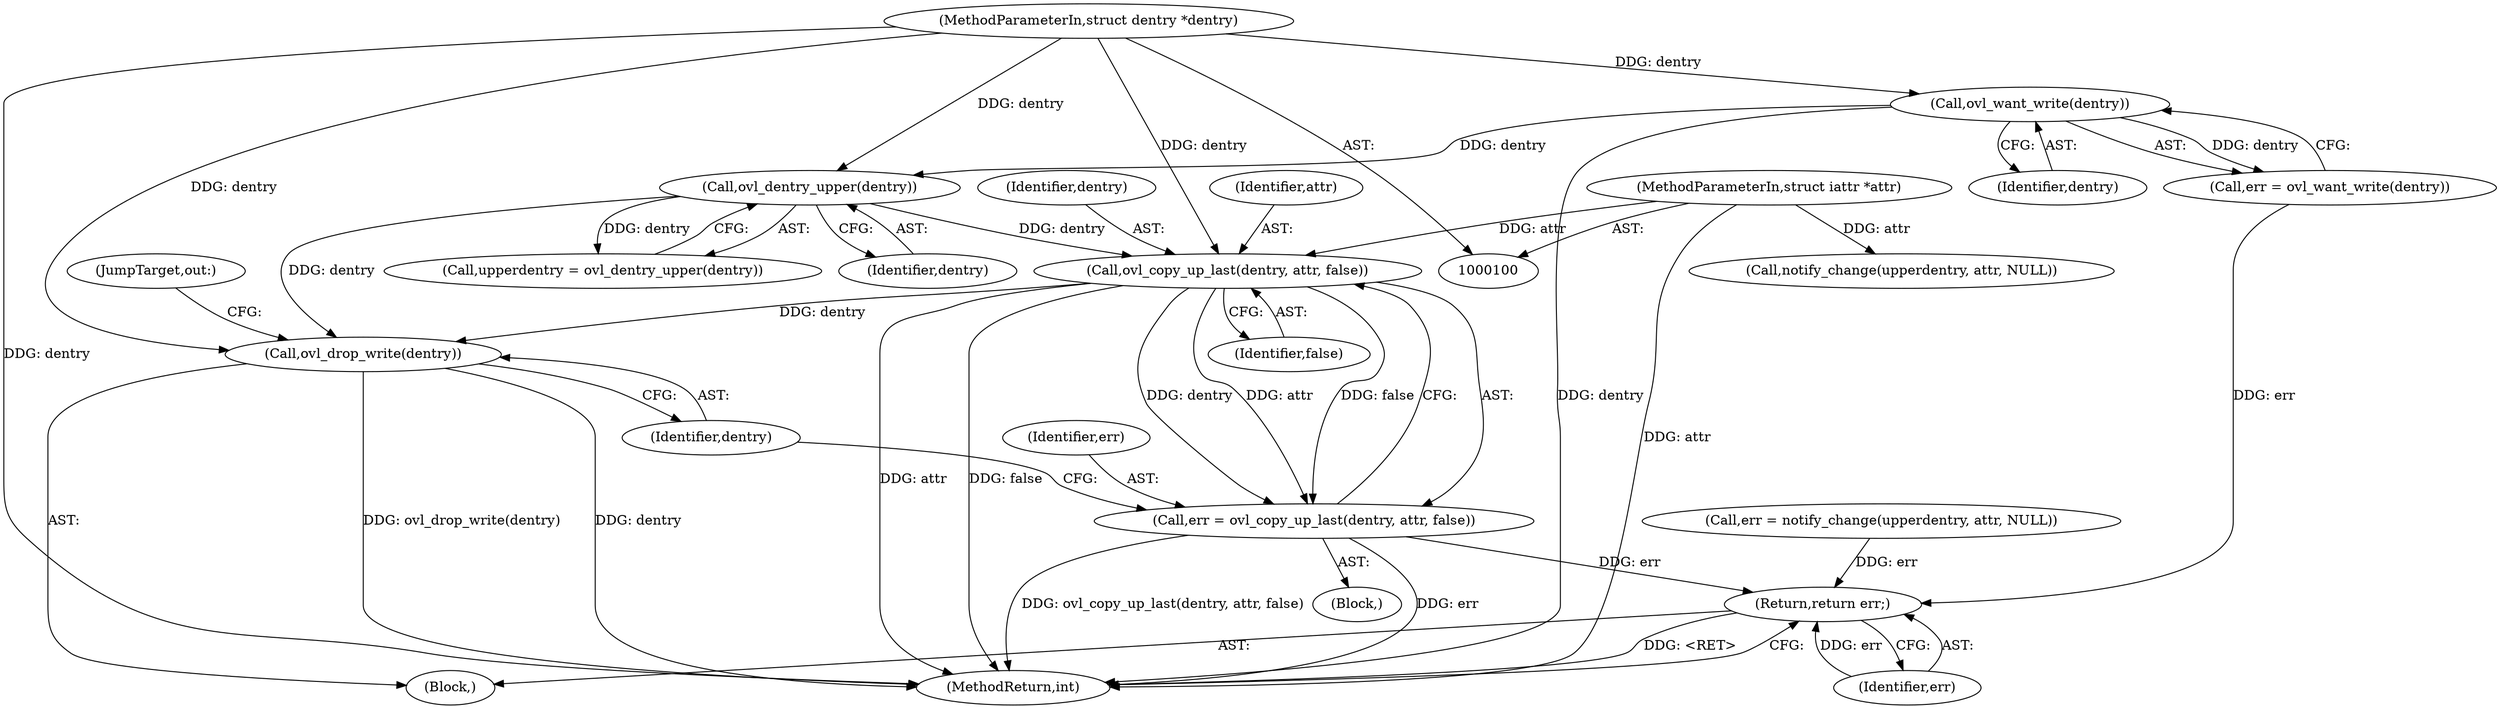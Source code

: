 digraph "0_linux_acff81ec2c79492b180fade3c2894425cd35a545@API" {
"1000144" [label="(Call,ovl_copy_up_last(dentry, attr, false))"];
"1000115" [label="(Call,ovl_dentry_upper(dentry))"];
"1000108" [label="(Call,ovl_want_write(dentry))"];
"1000101" [label="(MethodParameterIn,struct dentry *dentry)"];
"1000102" [label="(MethodParameterIn,struct iattr *attr)"];
"1000142" [label="(Call,err = ovl_copy_up_last(dentry, attr, false))"];
"1000151" [label="(Return,return err;)"];
"1000148" [label="(Call,ovl_drop_write(dentry))"];
"1000109" [label="(Identifier,dentry)"];
"1000150" [label="(JumpTarget,out:)"];
"1000101" [label="(MethodParameterIn,struct dentry *dentry)"];
"1000116" [label="(Identifier,dentry)"];
"1000146" [label="(Identifier,attr)"];
"1000144" [label="(Call,ovl_copy_up_last(dentry, attr, false))"];
"1000129" [label="(Call,notify_change(upperdentry, attr, NULL))"];
"1000142" [label="(Call,err = ovl_copy_up_last(dentry, attr, false))"];
"1000115" [label="(Call,ovl_dentry_upper(dentry))"];
"1000153" [label="(MethodReturn,int)"];
"1000127" [label="(Call,err = notify_change(upperdentry, attr, NULL))"];
"1000143" [label="(Identifier,err)"];
"1000106" [label="(Call,err = ovl_want_write(dentry))"];
"1000113" [label="(Call,upperdentry = ovl_dentry_upper(dentry))"];
"1000102" [label="(MethodParameterIn,struct iattr *attr)"];
"1000151" [label="(Return,return err;)"];
"1000152" [label="(Identifier,err)"];
"1000147" [label="(Identifier,false)"];
"1000141" [label="(Block,)"];
"1000148" [label="(Call,ovl_drop_write(dentry))"];
"1000149" [label="(Identifier,dentry)"];
"1000103" [label="(Block,)"];
"1000145" [label="(Identifier,dentry)"];
"1000108" [label="(Call,ovl_want_write(dentry))"];
"1000144" -> "1000142"  [label="AST: "];
"1000144" -> "1000147"  [label="CFG: "];
"1000145" -> "1000144"  [label="AST: "];
"1000146" -> "1000144"  [label="AST: "];
"1000147" -> "1000144"  [label="AST: "];
"1000142" -> "1000144"  [label="CFG: "];
"1000144" -> "1000153"  [label="DDG: attr"];
"1000144" -> "1000153"  [label="DDG: false"];
"1000144" -> "1000142"  [label="DDG: dentry"];
"1000144" -> "1000142"  [label="DDG: attr"];
"1000144" -> "1000142"  [label="DDG: false"];
"1000115" -> "1000144"  [label="DDG: dentry"];
"1000101" -> "1000144"  [label="DDG: dentry"];
"1000102" -> "1000144"  [label="DDG: attr"];
"1000144" -> "1000148"  [label="DDG: dentry"];
"1000115" -> "1000113"  [label="AST: "];
"1000115" -> "1000116"  [label="CFG: "];
"1000116" -> "1000115"  [label="AST: "];
"1000113" -> "1000115"  [label="CFG: "];
"1000115" -> "1000113"  [label="DDG: dentry"];
"1000108" -> "1000115"  [label="DDG: dentry"];
"1000101" -> "1000115"  [label="DDG: dentry"];
"1000115" -> "1000148"  [label="DDG: dentry"];
"1000108" -> "1000106"  [label="AST: "];
"1000108" -> "1000109"  [label="CFG: "];
"1000109" -> "1000108"  [label="AST: "];
"1000106" -> "1000108"  [label="CFG: "];
"1000108" -> "1000153"  [label="DDG: dentry"];
"1000108" -> "1000106"  [label="DDG: dentry"];
"1000101" -> "1000108"  [label="DDG: dentry"];
"1000101" -> "1000100"  [label="AST: "];
"1000101" -> "1000153"  [label="DDG: dentry"];
"1000101" -> "1000148"  [label="DDG: dentry"];
"1000102" -> "1000100"  [label="AST: "];
"1000102" -> "1000153"  [label="DDG: attr"];
"1000102" -> "1000129"  [label="DDG: attr"];
"1000142" -> "1000141"  [label="AST: "];
"1000143" -> "1000142"  [label="AST: "];
"1000149" -> "1000142"  [label="CFG: "];
"1000142" -> "1000153"  [label="DDG: err"];
"1000142" -> "1000153"  [label="DDG: ovl_copy_up_last(dentry, attr, false)"];
"1000142" -> "1000151"  [label="DDG: err"];
"1000151" -> "1000103"  [label="AST: "];
"1000151" -> "1000152"  [label="CFG: "];
"1000152" -> "1000151"  [label="AST: "];
"1000153" -> "1000151"  [label="CFG: "];
"1000151" -> "1000153"  [label="DDG: <RET>"];
"1000152" -> "1000151"  [label="DDG: err"];
"1000106" -> "1000151"  [label="DDG: err"];
"1000127" -> "1000151"  [label="DDG: err"];
"1000148" -> "1000103"  [label="AST: "];
"1000148" -> "1000149"  [label="CFG: "];
"1000149" -> "1000148"  [label="AST: "];
"1000150" -> "1000148"  [label="CFG: "];
"1000148" -> "1000153"  [label="DDG: dentry"];
"1000148" -> "1000153"  [label="DDG: ovl_drop_write(dentry)"];
}
